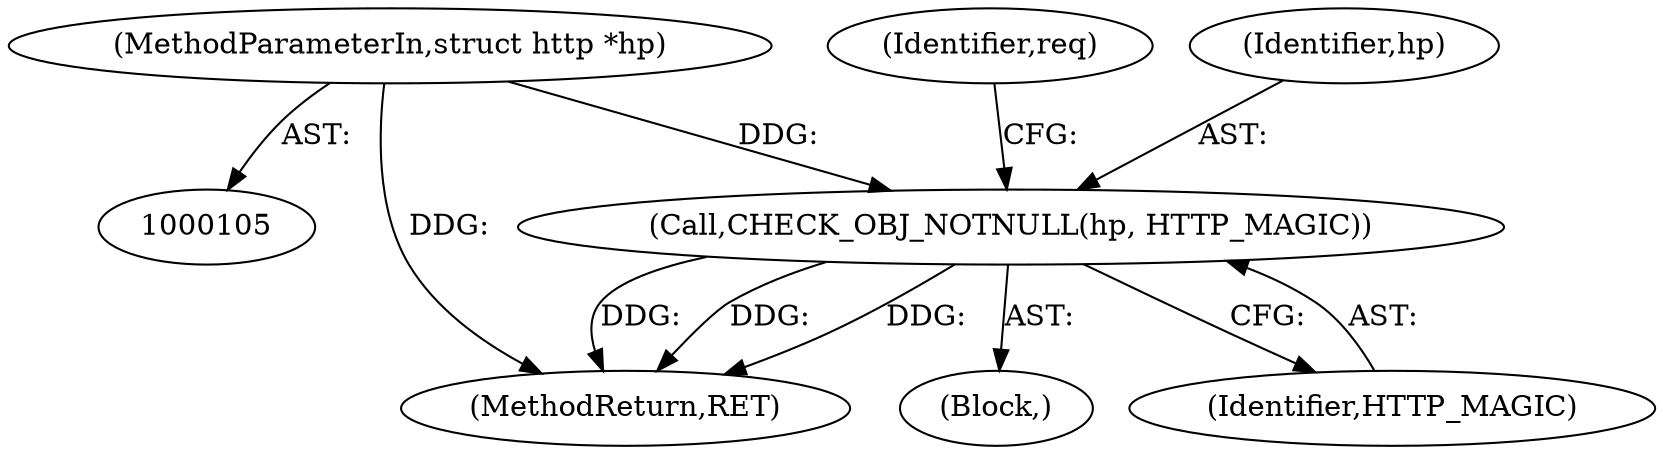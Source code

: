 digraph "0_Varnish-Cache_85e8468bec9416bd7e16b0d80cb820ecd2b330c3_2@pointer" {
"1000114" [label="(Call,CHECK_OBJ_NOTNULL(hp, HTTP_MAGIC))"];
"1000106" [label="(MethodParameterIn,struct http *hp)"];
"1000114" [label="(Call,CHECK_OBJ_NOTNULL(hp, HTTP_MAGIC))"];
"1000118" [label="(Identifier,req)"];
"1000106" [label="(MethodParameterIn,struct http *hp)"];
"1000353" [label="(MethodReturn,RET)"];
"1000108" [label="(Block,)"];
"1000115" [label="(Identifier,hp)"];
"1000116" [label="(Identifier,HTTP_MAGIC)"];
"1000114" -> "1000108"  [label="AST: "];
"1000114" -> "1000116"  [label="CFG: "];
"1000115" -> "1000114"  [label="AST: "];
"1000116" -> "1000114"  [label="AST: "];
"1000118" -> "1000114"  [label="CFG: "];
"1000114" -> "1000353"  [label="DDG: "];
"1000114" -> "1000353"  [label="DDG: "];
"1000114" -> "1000353"  [label="DDG: "];
"1000106" -> "1000114"  [label="DDG: "];
"1000106" -> "1000105"  [label="AST: "];
"1000106" -> "1000353"  [label="DDG: "];
}

